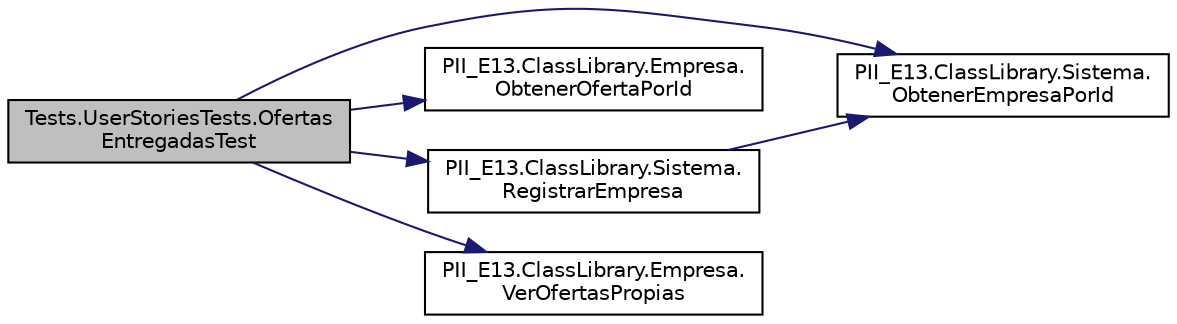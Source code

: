 digraph "Tests.UserStoriesTests.OfertasEntregadasTest"
{
 // INTERACTIVE_SVG=YES
 // LATEX_PDF_SIZE
  edge [fontname="Helvetica",fontsize="10",labelfontname="Helvetica",labelfontsize="10"];
  node [fontname="Helvetica",fontsize="10",shape=record];
  rankdir="LR";
  Node1 [label="Tests.UserStoriesTests.Ofertas\lEntregadasTest",height=0.2,width=0.4,color="black", fillcolor="grey75", style="filled", fontcolor="black",tooltip="Prueba para la historia de usuario 11: Ofertas entregadas"];
  Node1 -> Node2 [color="midnightblue",fontsize="10",style="solid",fontname="Helvetica"];
  Node2 [label="PII_E13.ClassLibrary.Sistema.\lObtenerEmpresaPorId",height=0.2,width=0.4,color="black", fillcolor="white", style="filled",URL="$classPII__E13_1_1ClassLibrary_1_1Sistema.html#ad5ba43efa8cb672f355206b9e8ebaa1b",tooltip="Recupera una instancia de Empresa de la lista de empresas utilizando su id y una id dada."];
  Node1 -> Node3 [color="midnightblue",fontsize="10",style="solid",fontname="Helvetica"];
  Node3 [label="PII_E13.ClassLibrary.Empresa.\lObtenerOfertaPorId",height=0.2,width=0.4,color="black", fillcolor="white", style="filled",URL="$classPII__E13_1_1ClassLibrary_1_1Empresa.html#a6dd767eac6309fdad112dccee2878c7c",tooltip="Recupera una oferta de la lista de ofertas utilizando su id y una id dada."];
  Node1 -> Node4 [color="midnightblue",fontsize="10",style="solid",fontname="Helvetica"];
  Node4 [label="PII_E13.ClassLibrary.Sistema.\lRegistrarEmpresa",height=0.2,width=0.4,color="black", fillcolor="white", style="filled",URL="$classPII__E13_1_1ClassLibrary_1_1Sistema.html#a125902b37d6884b6f047bfb334c45e18",tooltip="Registra una nueva Empresa en el sistema."];
  Node4 -> Node2 [color="midnightblue",fontsize="10",style="solid",fontname="Helvetica"];
  Node1 -> Node5 [color="midnightblue",fontsize="10",style="solid",fontname="Helvetica"];
  Node5 [label="PII_E13.ClassLibrary.Empresa.\lVerOfertasPropias",height=0.2,width=0.4,color="black", fillcolor="white", style="filled",URL="$classPII__E13_1_1ClassLibrary_1_1Empresa.html#a8d57bc9b5ae72d037381b534a4714c13",tooltip="Muestra las ofertas publicadas por la empresa en una lista filtrada por fecha."];
}
